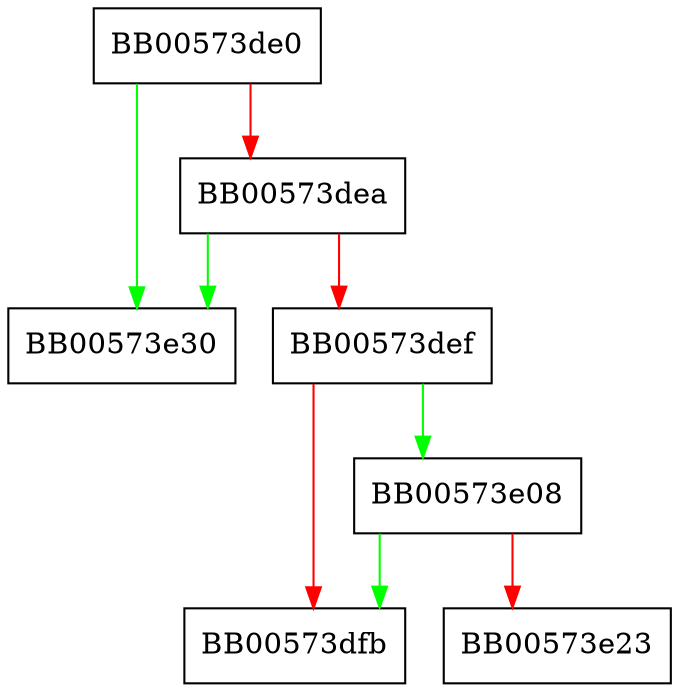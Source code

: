 digraph OSSL_CRMF_MSG_PKIPublicationInfo_push0_SinglePubInfo {
  node [shape="box"];
  graph [splines=ortho];
  BB00573de0 -> BB00573e30 [color="green"];
  BB00573de0 -> BB00573dea [color="red"];
  BB00573dea -> BB00573e30 [color="green"];
  BB00573dea -> BB00573def [color="red"];
  BB00573def -> BB00573e08 [color="green"];
  BB00573def -> BB00573dfb [color="red"];
  BB00573e08 -> BB00573dfb [color="green"];
  BB00573e08 -> BB00573e23 [color="red"];
}